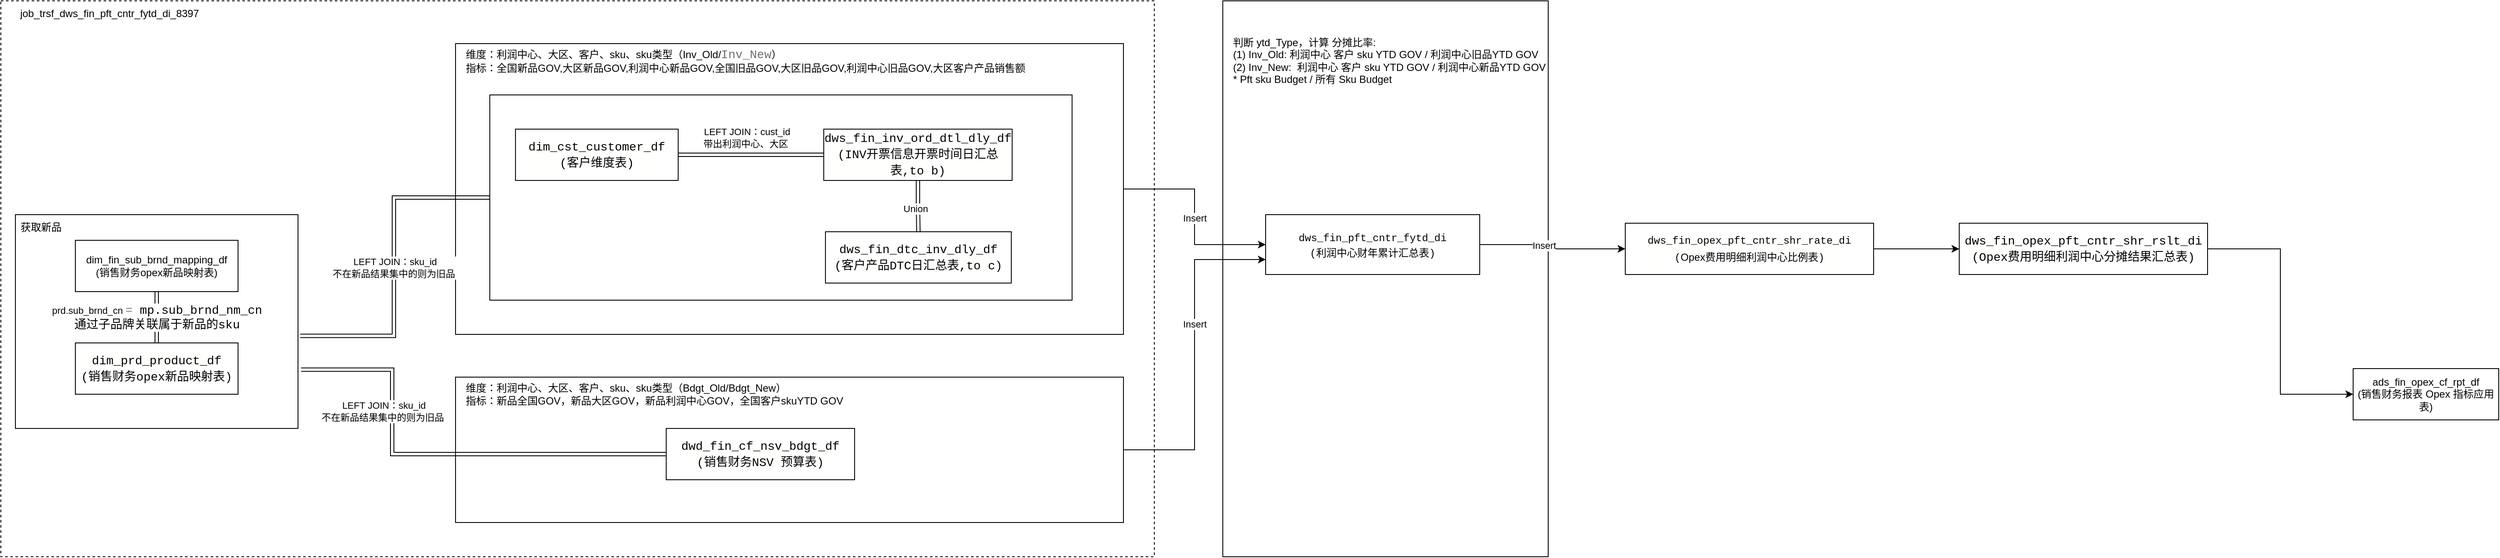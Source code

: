 <mxfile version="22.1.18" type="github">
  <diagram name="第 1 页" id="qXMQpcFjAb9PFIhQsB_X">
    <mxGraphModel dx="3915" dy="1915" grid="1" gridSize="10" guides="1" tooltips="1" connect="1" arrows="1" fold="1" page="1" pageScale="1" pageWidth="827" pageHeight="1169" math="0" shadow="0">
      <root>
        <mxCell id="0" />
        <mxCell id="1" parent="0" />
        <mxCell id="_QuhE1lit2_vzAkDeuf0-64" value="" style="rounded=0;whiteSpace=wrap;html=1;" parent="1" vertex="1">
          <mxGeometry x="-700" y="-90" width="380" height="650" as="geometry" />
        </mxCell>
        <mxCell id="_QuhE1lit2_vzAkDeuf0-60" value="" style="rounded=0;whiteSpace=wrap;html=1;dashed=1;" parent="1" vertex="1">
          <mxGeometry x="-2127" y="-90" width="1347" height="650" as="geometry" />
        </mxCell>
        <mxCell id="_QuhE1lit2_vzAkDeuf0-54" style="edgeStyle=orthogonalEdgeStyle;rounded=0;orthogonalLoop=1;jettySize=auto;html=1;" parent="1" source="_QuhE1lit2_vzAkDeuf0-29" target="_QuhE1lit2_vzAkDeuf0-6" edge="1">
          <mxGeometry relative="1" as="geometry" />
        </mxCell>
        <mxCell id="_QuhE1lit2_vzAkDeuf0-56" value="Insert" style="edgeLabel;html=1;align=center;verticalAlign=middle;resizable=0;points=[];" parent="_QuhE1lit2_vzAkDeuf0-54" vertex="1" connectable="0">
          <mxGeometry x="0.007" relative="1" as="geometry">
            <mxPoint as="offset" />
          </mxGeometry>
        </mxCell>
        <mxCell id="_QuhE1lit2_vzAkDeuf0-29" value="" style="rounded=0;whiteSpace=wrap;html=1;" parent="1" vertex="1">
          <mxGeometry x="-1596.03" y="-40" width="780" height="340" as="geometry" />
        </mxCell>
        <mxCell id="_QuhE1lit2_vzAkDeuf0-26" value="" style="rounded=0;whiteSpace=wrap;html=1;" parent="1" vertex="1">
          <mxGeometry x="-1556.03" y="20" width="680" height="240" as="geometry" />
        </mxCell>
        <mxCell id="_QuhE1lit2_vzAkDeuf0-1" value="ads_fin_opex_cf_rpt_df&lt;br&gt;(销售财务报表 Opex 指标应用表)" style="rounded=0;whiteSpace=wrap;html=1;" parent="1" vertex="1">
          <mxGeometry x="620" y="340" width="170" height="60" as="geometry" />
        </mxCell>
        <mxCell id="_QuhE1lit2_vzAkDeuf0-5" style="edgeStyle=orthogonalEdgeStyle;rounded=0;orthogonalLoop=1;jettySize=auto;html=1;entryX=0;entryY=0.5;entryDx=0;entryDy=0;" parent="1" source="_QuhE1lit2_vzAkDeuf0-2" target="_QuhE1lit2_vzAkDeuf0-1" edge="1">
          <mxGeometry relative="1" as="geometry">
            <mxPoint x="610" y="360" as="targetPoint" />
          </mxGeometry>
        </mxCell>
        <mxCell id="_QuhE1lit2_vzAkDeuf0-2" value="&lt;div style=&quot;background-color: rgb(255, 255, 254); font-family: Consolas, &amp;quot;Courier New&amp;quot;, monospace; font-size: 14px; line-height: 19px;&quot;&gt;dws_fin_opex_pft_cntr_shr_rslt_di&lt;/div&gt;&lt;div style=&quot;background-color: rgb(255, 255, 254); font-family: Consolas, &amp;quot;Courier New&amp;quot;, monospace; font-size: 14px; line-height: 19px;&quot;&gt;(Opex费用明细利润中心分摊结果汇总表)&lt;/div&gt;" style="rounded=0;whiteSpace=wrap;html=1;" parent="1" vertex="1">
          <mxGeometry x="160" y="170" width="290" height="60" as="geometry" />
        </mxCell>
        <mxCell id="_QuhE1lit2_vzAkDeuf0-4" style="edgeStyle=orthogonalEdgeStyle;rounded=0;orthogonalLoop=1;jettySize=auto;html=1;" parent="1" source="_QuhE1lit2_vzAkDeuf0-3" target="_QuhE1lit2_vzAkDeuf0-2" edge="1">
          <mxGeometry relative="1" as="geometry" />
        </mxCell>
        <mxCell id="_QuhE1lit2_vzAkDeuf0-3" value="&lt;div style=&quot;background-color: rgb(255, 255, 254); line-height: 19px;&quot;&gt;&lt;font face=&quot;Consolas, Courier New, monospace&quot;&gt;dws_fin_opex_pft_cntr_shr_rate_di&lt;/font&gt;&lt;br&gt;&lt;/div&gt;&lt;div style=&quot;background-color: rgb(255, 255, 254); line-height: 19px;&quot;&gt;&lt;font face=&quot;Consolas, Courier New, monospace&quot;&gt;(&lt;/font&gt;Opex费用明细利润中心比例表&lt;span style=&quot;font-family: Consolas, &amp;quot;Courier New&amp;quot;, monospace;&quot;&gt;)&lt;/span&gt;&lt;/div&gt;" style="rounded=0;whiteSpace=wrap;html=1;" parent="1" vertex="1">
          <mxGeometry x="-230" y="170" width="290" height="60" as="geometry" />
        </mxCell>
        <mxCell id="_QuhE1lit2_vzAkDeuf0-7" style="edgeStyle=orthogonalEdgeStyle;rounded=0;orthogonalLoop=1;jettySize=auto;html=1;" parent="1" source="_QuhE1lit2_vzAkDeuf0-6" target="_QuhE1lit2_vzAkDeuf0-3" edge="1">
          <mxGeometry relative="1" as="geometry" />
        </mxCell>
        <mxCell id="_QuhE1lit2_vzAkDeuf0-62" value="Insert" style="edgeLabel;html=1;align=center;verticalAlign=middle;resizable=0;points=[];" parent="_QuhE1lit2_vzAkDeuf0-7" vertex="1" connectable="0">
          <mxGeometry x="-0.151" y="-1" relative="1" as="geometry">
            <mxPoint as="offset" />
          </mxGeometry>
        </mxCell>
        <mxCell id="_QuhE1lit2_vzAkDeuf0-6" value="&lt;div style=&quot;background-color: rgb(255, 255, 254); line-height: 19px;&quot;&gt;&lt;font face=&quot;Consolas, Courier New, monospace&quot;&gt;dws_fin_pft_cntr_fytd_di&lt;/font&gt;&lt;br&gt;&lt;/div&gt;&lt;div style=&quot;background-color: rgb(255, 255, 254); line-height: 19px;&quot;&gt;&lt;/div&gt;&lt;font face=&quot;Consolas, Courier New, monospace&quot;&gt;(利润中心财年累计汇总表&lt;/font&gt;&lt;span style=&quot;font-family: Consolas, &amp;quot;Courier New&amp;quot;, monospace; background-color: rgb(255, 255, 254);&quot;&gt;)&lt;/span&gt;&lt;font face=&quot;Consolas, Courier New, monospace&quot;&gt;&lt;br&gt;&lt;/font&gt;" style="rounded=0;whiteSpace=wrap;html=1;" parent="1" vertex="1">
          <mxGeometry x="-650" y="160" width="250" height="70" as="geometry" />
        </mxCell>
        <mxCell id="_QuhE1lit2_vzAkDeuf0-19" style="edgeStyle=orthogonalEdgeStyle;rounded=0;orthogonalLoop=1;jettySize=auto;html=1;shape=link;" parent="1" source="_QuhE1lit2_vzAkDeuf0-13" target="_QuhE1lit2_vzAkDeuf0-18" edge="1">
          <mxGeometry relative="1" as="geometry" />
        </mxCell>
        <mxCell id="_QuhE1lit2_vzAkDeuf0-24" style="edgeStyle=orthogonalEdgeStyle;rounded=0;orthogonalLoop=1;jettySize=auto;html=1;shape=link;" parent="1" source="_QuhE1lit2_vzAkDeuf0-13" target="_QuhE1lit2_vzAkDeuf0-23" edge="1">
          <mxGeometry relative="1" as="geometry" />
        </mxCell>
        <mxCell id="_QuhE1lit2_vzAkDeuf0-25" value="Union" style="edgeLabel;html=1;align=center;verticalAlign=middle;resizable=0;points=[];" parent="_QuhE1lit2_vzAkDeuf0-24" vertex="1" connectable="0">
          <mxGeometry x="0.102" y="-4" relative="1" as="geometry">
            <mxPoint as="offset" />
          </mxGeometry>
        </mxCell>
        <mxCell id="_QuhE1lit2_vzAkDeuf0-13" value="&lt;div style=&quot;background-color: rgb(255, 255, 254); font-family: Consolas, &amp;quot;Courier New&amp;quot;, monospace; font-size: 14px; line-height: 19px;&quot;&gt;&lt;div style=&quot;line-height: 19px;&quot;&gt;dws_fin_inv_ord_dtl_dly_df&lt;br&gt;&lt;/div&gt;&lt;div style=&quot;line-height: 19px;&quot;&gt;(INV开票信息开票时间日汇总表,to b)&lt;/div&gt;&lt;/div&gt;" style="rounded=0;whiteSpace=wrap;html=1;" parent="1" vertex="1">
          <mxGeometry x="-1166.03" y="60" width="220" height="60" as="geometry" />
        </mxCell>
        <mxCell id="_QuhE1lit2_vzAkDeuf0-18" value="&lt;div style=&quot;background-color: rgb(255, 255, 254); font-family: Consolas, &amp;quot;Courier New&amp;quot;, monospace; font-size: 14px; line-height: 19px;&quot;&gt;&lt;div style=&quot;line-height: 19px;&quot;&gt;&lt;div style=&quot;line-height: 19px;&quot;&gt;dim_cst_customer_df&lt;/div&gt;&lt;/div&gt;&lt;div style=&quot;line-height: 19px;&quot;&gt;(客户维度表)&lt;/div&gt;&lt;/div&gt;" style="rounded=0;whiteSpace=wrap;html=1;" parent="1" vertex="1">
          <mxGeometry x="-1526.03" y="60" width="190" height="60" as="geometry" />
        </mxCell>
        <mxCell id="_QuhE1lit2_vzAkDeuf0-20" value="LEFT JOIN：cust_id&lt;br&gt;带出利润中心、大区&amp;nbsp;" style="edgeLabel;html=1;align=center;verticalAlign=middle;resizable=0;points=[];" parent="1" vertex="1" connectable="0">
          <mxGeometry x="-1256.03" y="69.996" as="geometry" />
        </mxCell>
        <mxCell id="_QuhE1lit2_vzAkDeuf0-22" value="&lt;div style=&quot;color: rgb(0, 0, 0); background-color: rgb(255, 255, 254); font-family: Consolas, &amp;quot;Courier New&amp;quot;, monospace; font-weight: normal; font-size: 14px; line-height: 19px;&quot;&gt;&lt;br&gt;&lt;/div&gt;" style="text;whiteSpace=wrap;html=1;" parent="1" vertex="1">
          <mxGeometry x="-1173.03" y="200" width="210" height="40" as="geometry" />
        </mxCell>
        <mxCell id="_QuhE1lit2_vzAkDeuf0-23" value="&lt;div style=&quot;background-color: rgb(255, 255, 254); font-family: Consolas, &amp;quot;Courier New&amp;quot;, monospace; font-size: 14px; line-height: 19px;&quot;&gt;&lt;div style=&quot;line-height: 19px;&quot;&gt;dws_fin_dtc_inv_dly_df&lt;br&gt;&lt;/div&gt;&lt;div style=&quot;line-height: 19px;&quot;&gt;(客户产品DTC日汇总表,to c)&lt;/div&gt;&lt;/div&gt;" style="rounded=0;whiteSpace=wrap;html=1;" parent="1" vertex="1">
          <mxGeometry x="-1164.03" y="180" width="217" height="60" as="geometry" />
        </mxCell>
        <mxCell id="_QuhE1lit2_vzAkDeuf0-30" value="维度：利润中心、大区、客户、sku、sku类型（Inv_Old/&lt;span style=&quot;color: rgb(112, 112, 112); background-color: rgb(255, 255, 254); font-family: Consolas, &amp;quot;Courier New&amp;quot;, monospace; font-size: 14px;&quot;&gt;Inv_New&lt;/span&gt;&lt;span style=&quot;background-color: initial;&quot;&gt;）&lt;/span&gt;&lt;br&gt;指标：全国新品GOV,大区新品GOV,利润中心新品GOV,全国旧品GOV,大区旧品GOV,利润中心旧品GOV,大区客户产品销售额" style="text;strokeColor=none;align=left;fillColor=none;html=1;verticalAlign=middle;whiteSpace=wrap;rounded=0;" parent="1" vertex="1">
          <mxGeometry x="-1586.03" y="-40" width="676.03" height="40" as="geometry" />
        </mxCell>
        <mxCell id="_QuhE1lit2_vzAkDeuf0-32" value="" style="rounded=0;whiteSpace=wrap;html=1;" parent="1" vertex="1">
          <mxGeometry x="-2110" y="160" width="330" height="250" as="geometry" />
        </mxCell>
        <mxCell id="_QuhE1lit2_vzAkDeuf0-33" style="rounded=0;orthogonalLoop=1;jettySize=auto;html=1;entryX=0.5;entryY=0;entryDx=0;entryDy=0;shape=link;" parent="1" source="_QuhE1lit2_vzAkDeuf0-35" target="_QuhE1lit2_vzAkDeuf0-36" edge="1">
          <mxGeometry relative="1" as="geometry" />
        </mxCell>
        <mxCell id="_QuhE1lit2_vzAkDeuf0-34" value="prd.sub_brnd_cn&amp;nbsp;&lt;span style=&quot;border-color: var(--border-color); font-family: Consolas, &amp;quot;Courier New&amp;quot;, monospace; font-size: 14px; text-align: left; background-color: rgb(255, 255, 254); color: rgb(119, 136, 153);&quot;&gt;=&lt;/span&gt;&lt;span style=&quot;border-color: var(--border-color); font-family: Consolas, &amp;quot;Courier New&amp;quot;, monospace; font-size: 14px; text-align: left; background-color: rgb(255, 255, 254);&quot;&gt;&amp;nbsp;mp.sub_brnd_nm_cn&lt;br&gt;通过子品牌关联属于新品的sku&lt;br&gt;&lt;/span&gt;" style="edgeLabel;html=1;align=center;verticalAlign=middle;resizable=0;points=[];" parent="_QuhE1lit2_vzAkDeuf0-33" vertex="1" connectable="0">
          <mxGeometry x="-0.532" y="2" relative="1" as="geometry">
            <mxPoint x="-2" y="16" as="offset" />
          </mxGeometry>
        </mxCell>
        <mxCell id="_QuhE1lit2_vzAkDeuf0-35" value="dim_fin_sub_brnd_mapping_df&lt;br&gt;(销售财务opex新品映射表)" style="rounded=0;whiteSpace=wrap;html=1;" parent="1" vertex="1">
          <mxGeometry x="-2040" y="190" width="190" height="60" as="geometry" />
        </mxCell>
        <mxCell id="_QuhE1lit2_vzAkDeuf0-36" value="&lt;div style=&quot;background-color: rgb(255, 255, 254); font-family: Consolas, &amp;quot;Courier New&amp;quot;, monospace; font-size: 14px; line-height: 19px;&quot;&gt;dim_prd_product_df&lt;/div&gt;&lt;div style=&quot;background-color: rgb(255, 255, 254); font-family: Consolas, &amp;quot;Courier New&amp;quot;, monospace; font-size: 14px; line-height: 19px;&quot;&gt;(销售财务opex新品映射表)&lt;br&gt;&lt;/div&gt;" style="rounded=0;whiteSpace=wrap;html=1;" parent="1" vertex="1">
          <mxGeometry x="-2040" y="310" width="190" height="60" as="geometry" />
        </mxCell>
        <mxCell id="_QuhE1lit2_vzAkDeuf0-37" value="获取新品" style="text;strokeColor=none;align=center;fillColor=none;html=1;verticalAlign=middle;whiteSpace=wrap;rounded=0;" parent="1" vertex="1">
          <mxGeometry x="-2110" y="160" width="60" height="30" as="geometry" />
        </mxCell>
        <mxCell id="_QuhE1lit2_vzAkDeuf0-38" style="edgeStyle=orthogonalEdgeStyle;rounded=0;orthogonalLoop=1;jettySize=auto;html=1;entryX=1.008;entryY=0.567;entryDx=0;entryDy=0;entryPerimeter=0;shape=link;" parent="1" source="_QuhE1lit2_vzAkDeuf0-26" target="_QuhE1lit2_vzAkDeuf0-32" edge="1">
          <mxGeometry relative="1" as="geometry" />
        </mxCell>
        <mxCell id="_QuhE1lit2_vzAkDeuf0-39" value="LEFT JOIN：sku_id&lt;br style=&quot;border-color: var(--border-color);&quot;&gt;不在新品结果集中的则为旧品&amp;nbsp;" style="edgeLabel;html=1;align=center;verticalAlign=middle;resizable=0;points=[];" parent="_QuhE1lit2_vzAkDeuf0-38" vertex="1" connectable="0">
          <mxGeometry x="0.011" y="1" relative="1" as="geometry">
            <mxPoint as="offset" />
          </mxGeometry>
        </mxCell>
        <mxCell id="_QuhE1lit2_vzAkDeuf0-55" style="edgeStyle=orthogonalEdgeStyle;rounded=0;orthogonalLoop=1;jettySize=auto;html=1;entryX=0;entryY=0.75;entryDx=0;entryDy=0;" parent="1" source="_QuhE1lit2_vzAkDeuf0-40" target="_QuhE1lit2_vzAkDeuf0-6" edge="1">
          <mxGeometry relative="1" as="geometry" />
        </mxCell>
        <mxCell id="_QuhE1lit2_vzAkDeuf0-57" value="Insert" style="edgeLabel;html=1;align=center;verticalAlign=middle;resizable=0;points=[];" parent="_QuhE1lit2_vzAkDeuf0-55" vertex="1" connectable="0">
          <mxGeometry x="0.185" relative="1" as="geometry">
            <mxPoint as="offset" />
          </mxGeometry>
        </mxCell>
        <mxCell id="_QuhE1lit2_vzAkDeuf0-40" value="" style="rounded=0;whiteSpace=wrap;html=1;" parent="1" vertex="1">
          <mxGeometry x="-1596.03" y="350" width="780" height="170" as="geometry" />
        </mxCell>
        <mxCell id="_QuhE1lit2_vzAkDeuf0-45" value="&lt;div style=&quot;background-color: rgb(255, 255, 254); font-family: Consolas, &amp;quot;Courier New&amp;quot;, monospace; font-size: 14px; line-height: 19px;&quot;&gt;&lt;div style=&quot;line-height: 19px;&quot;&gt;&lt;div style=&quot;line-height: 19px;&quot;&gt;dwd_fin_cf_nsv_bdgt_df&lt;/div&gt;&lt;/div&gt;&lt;div style=&quot;line-height: 19px;&quot;&gt;(销售财务NSV 预算表)&lt;/div&gt;&lt;/div&gt;" style="rounded=0;whiteSpace=wrap;html=1;" parent="1" vertex="1">
          <mxGeometry x="-1350" y="410" width="220" height="60" as="geometry" />
        </mxCell>
        <mxCell id="_QuhE1lit2_vzAkDeuf0-50" value="维度：利润中心、大区、客户、sku、sku类型（Bdgt_Old&lt;span style=&quot;background-color: initial;&quot;&gt;/&lt;/span&gt;Bdgt_New&lt;span style=&quot;background-color: initial;&quot;&gt;）&lt;/span&gt;&lt;br&gt;指标：新品全国GOV，新品大区GOV，新品利润中心GOV，全国客户skuYTD GOV" style="text;strokeColor=none;align=left;fillColor=none;html=1;verticalAlign=middle;whiteSpace=wrap;rounded=0;" parent="1" vertex="1">
          <mxGeometry x="-1586.03" y="350" width="630" height="40" as="geometry" />
        </mxCell>
        <mxCell id="_QuhE1lit2_vzAkDeuf0-51" style="edgeStyle=orthogonalEdgeStyle;rounded=0;orthogonalLoop=1;jettySize=auto;html=1;entryX=1.011;entryY=0.725;entryDx=0;entryDy=0;entryPerimeter=0;shape=link;" parent="1" source="_QuhE1lit2_vzAkDeuf0-45" target="_QuhE1lit2_vzAkDeuf0-32" edge="1">
          <mxGeometry relative="1" as="geometry">
            <Array as="points">
              <mxPoint x="-1670" y="440" />
              <mxPoint x="-1670" y="341" />
            </Array>
          </mxGeometry>
        </mxCell>
        <mxCell id="_QuhE1lit2_vzAkDeuf0-53" value="LEFT JOIN：sku_id&lt;br style=&quot;border-color: var(--border-color);&quot;&gt;不在新品结果集中的则为旧品&amp;nbsp;" style="edgeLabel;html=1;align=center;verticalAlign=middle;resizable=0;points=[];" parent="1" vertex="1" connectable="0">
          <mxGeometry x="-1680" y="390.003" as="geometry" />
        </mxCell>
        <mxCell id="_QuhE1lit2_vzAkDeuf0-61" value="job_trsf_dws_fin_pft_cntr_fytd_di_8397" style="text;strokeColor=none;align=center;fillColor=none;html=1;verticalAlign=middle;whiteSpace=wrap;rounded=0;" parent="1" vertex="1">
          <mxGeometry x="-2030" y="-90" width="60" height="30" as="geometry" />
        </mxCell>
        <mxCell id="_QuhE1lit2_vzAkDeuf0-66" value="判断 ytd_Type，计算 分摊比率:&lt;br&gt;(1) Inv_Old: 利润中心 客户 sku YTD GOV / 利润中心旧品YTD GOV&lt;br&gt;(2) Inv_New:&amp;nbsp; 利润中心 客户 sku YTD GOV / 利润中心新品YTD GOV&lt;br&gt;* Pft sku Budget / 所有 Sku Budget" style="text;strokeColor=none;align=left;fillColor=none;html=1;verticalAlign=middle;whiteSpace=wrap;rounded=0;" parent="1" vertex="1">
          <mxGeometry x="-690" y="-60" width="370" height="80" as="geometry" />
        </mxCell>
      </root>
    </mxGraphModel>
  </diagram>
</mxfile>
